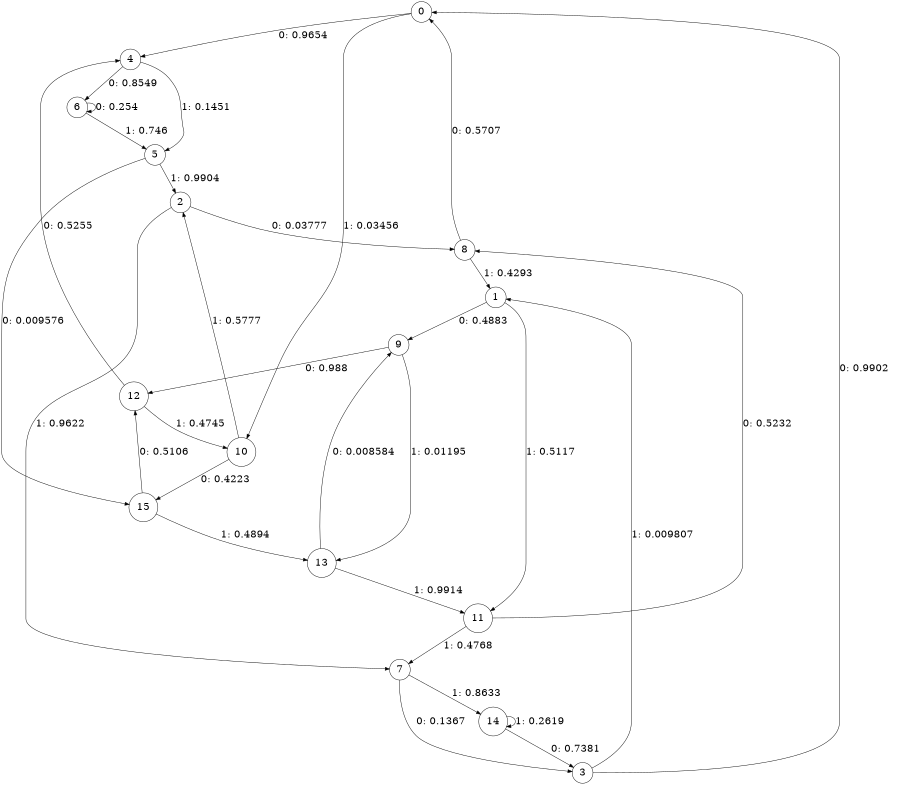 digraph "ch31concat_phase3_L4" {
size = "6,8.5";
ratio = "fill";
node [shape = circle];
node [fontsize = 24];
edge [fontsize = 24];
0 -> 4 [label = "0: 0.9654   "];
0 -> 10 [label = "1: 0.03456  "];
1 -> 9 [label = "0: 0.4883   "];
1 -> 11 [label = "1: 0.5117   "];
2 -> 8 [label = "0: 0.03777  "];
2 -> 7 [label = "1: 0.9622   "];
3 -> 0 [label = "0: 0.9902   "];
3 -> 1 [label = "1: 0.009807  "];
4 -> 6 [label = "0: 0.8549   "];
4 -> 5 [label = "1: 0.1451   "];
5 -> 15 [label = "0: 0.009576  "];
5 -> 2 [label = "1: 0.9904   "];
6 -> 6 [label = "0: 0.254    "];
6 -> 5 [label = "1: 0.746    "];
7 -> 3 [label = "0: 0.1367   "];
7 -> 14 [label = "1: 0.8633   "];
8 -> 0 [label = "0: 0.5707   "];
8 -> 1 [label = "1: 0.4293   "];
9 -> 12 [label = "0: 0.988    "];
9 -> 13 [label = "1: 0.01195  "];
10 -> 15 [label = "0: 0.4223   "];
10 -> 2 [label = "1: 0.5777   "];
11 -> 8 [label = "0: 0.5232   "];
11 -> 7 [label = "1: 0.4768   "];
12 -> 4 [label = "0: 0.5255   "];
12 -> 10 [label = "1: 0.4745   "];
13 -> 9 [label = "0: 0.008584  "];
13 -> 11 [label = "1: 0.9914   "];
14 -> 3 [label = "0: 0.7381   "];
14 -> 14 [label = "1: 0.2619   "];
15 -> 12 [label = "0: 0.5106   "];
15 -> 13 [label = "1: 0.4894   "];
}